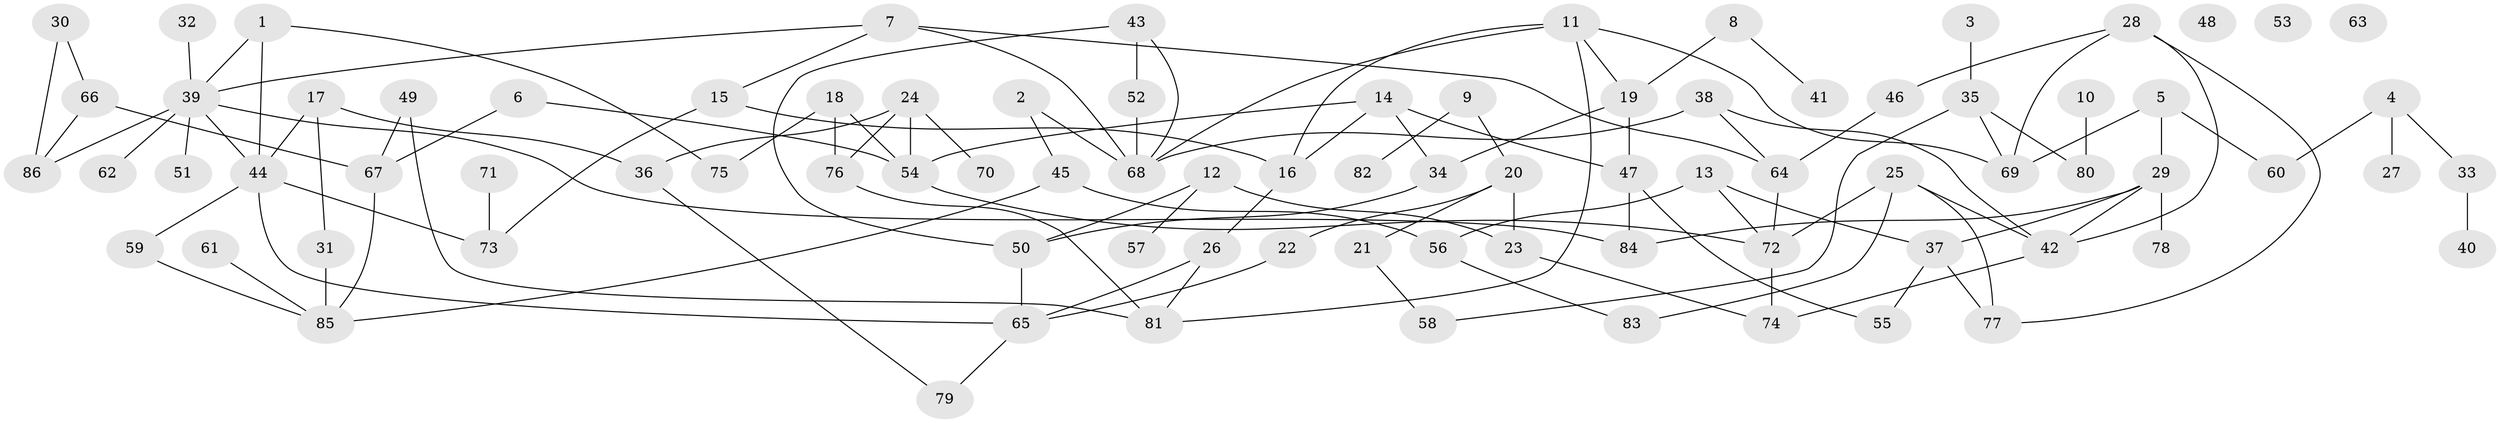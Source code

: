 // coarse degree distribution, {5: 0.15517241379310345, 6: 0.08620689655172414, 2: 0.20689655172413793, 4: 0.1896551724137931, 3: 0.1724137931034483, 1: 0.1896551724137931}
// Generated by graph-tools (version 1.1) at 2025/35/03/04/25 23:35:58]
// undirected, 86 vertices, 121 edges
graph export_dot {
  node [color=gray90,style=filled];
  1;
  2;
  3;
  4;
  5;
  6;
  7;
  8;
  9;
  10;
  11;
  12;
  13;
  14;
  15;
  16;
  17;
  18;
  19;
  20;
  21;
  22;
  23;
  24;
  25;
  26;
  27;
  28;
  29;
  30;
  31;
  32;
  33;
  34;
  35;
  36;
  37;
  38;
  39;
  40;
  41;
  42;
  43;
  44;
  45;
  46;
  47;
  48;
  49;
  50;
  51;
  52;
  53;
  54;
  55;
  56;
  57;
  58;
  59;
  60;
  61;
  62;
  63;
  64;
  65;
  66;
  67;
  68;
  69;
  70;
  71;
  72;
  73;
  74;
  75;
  76;
  77;
  78;
  79;
  80;
  81;
  82;
  83;
  84;
  85;
  86;
  1 -- 39;
  1 -- 44;
  1 -- 75;
  2 -- 45;
  2 -- 68;
  3 -- 35;
  4 -- 27;
  4 -- 33;
  4 -- 60;
  5 -- 29;
  5 -- 60;
  5 -- 69;
  6 -- 54;
  6 -- 67;
  7 -- 15;
  7 -- 39;
  7 -- 64;
  7 -- 68;
  8 -- 19;
  8 -- 41;
  9 -- 20;
  9 -- 82;
  10 -- 80;
  11 -- 16;
  11 -- 19;
  11 -- 68;
  11 -- 69;
  11 -- 81;
  12 -- 23;
  12 -- 50;
  12 -- 57;
  13 -- 37;
  13 -- 56;
  13 -- 72;
  14 -- 16;
  14 -- 34;
  14 -- 47;
  14 -- 54;
  15 -- 16;
  15 -- 73;
  16 -- 26;
  17 -- 31;
  17 -- 36;
  17 -- 44;
  18 -- 54;
  18 -- 75;
  18 -- 76;
  19 -- 34;
  19 -- 47;
  20 -- 21;
  20 -- 22;
  20 -- 23;
  21 -- 58;
  22 -- 65;
  23 -- 74;
  24 -- 36;
  24 -- 54;
  24 -- 70;
  24 -- 76;
  25 -- 42;
  25 -- 72;
  25 -- 77;
  25 -- 83;
  26 -- 65;
  26 -- 81;
  28 -- 42;
  28 -- 46;
  28 -- 69;
  28 -- 77;
  29 -- 37;
  29 -- 42;
  29 -- 78;
  29 -- 84;
  30 -- 66;
  30 -- 86;
  31 -- 85;
  32 -- 39;
  33 -- 40;
  34 -- 50;
  35 -- 58;
  35 -- 69;
  35 -- 80;
  36 -- 79;
  37 -- 55;
  37 -- 77;
  38 -- 42;
  38 -- 64;
  38 -- 68;
  39 -- 44;
  39 -- 51;
  39 -- 62;
  39 -- 84;
  39 -- 86;
  42 -- 74;
  43 -- 50;
  43 -- 52;
  43 -- 68;
  44 -- 59;
  44 -- 65;
  44 -- 73;
  45 -- 56;
  45 -- 85;
  46 -- 64;
  47 -- 55;
  47 -- 84;
  49 -- 67;
  49 -- 81;
  50 -- 65;
  52 -- 68;
  54 -- 72;
  56 -- 83;
  59 -- 85;
  61 -- 85;
  64 -- 72;
  65 -- 79;
  66 -- 67;
  66 -- 86;
  67 -- 85;
  71 -- 73;
  72 -- 74;
  76 -- 81;
}
